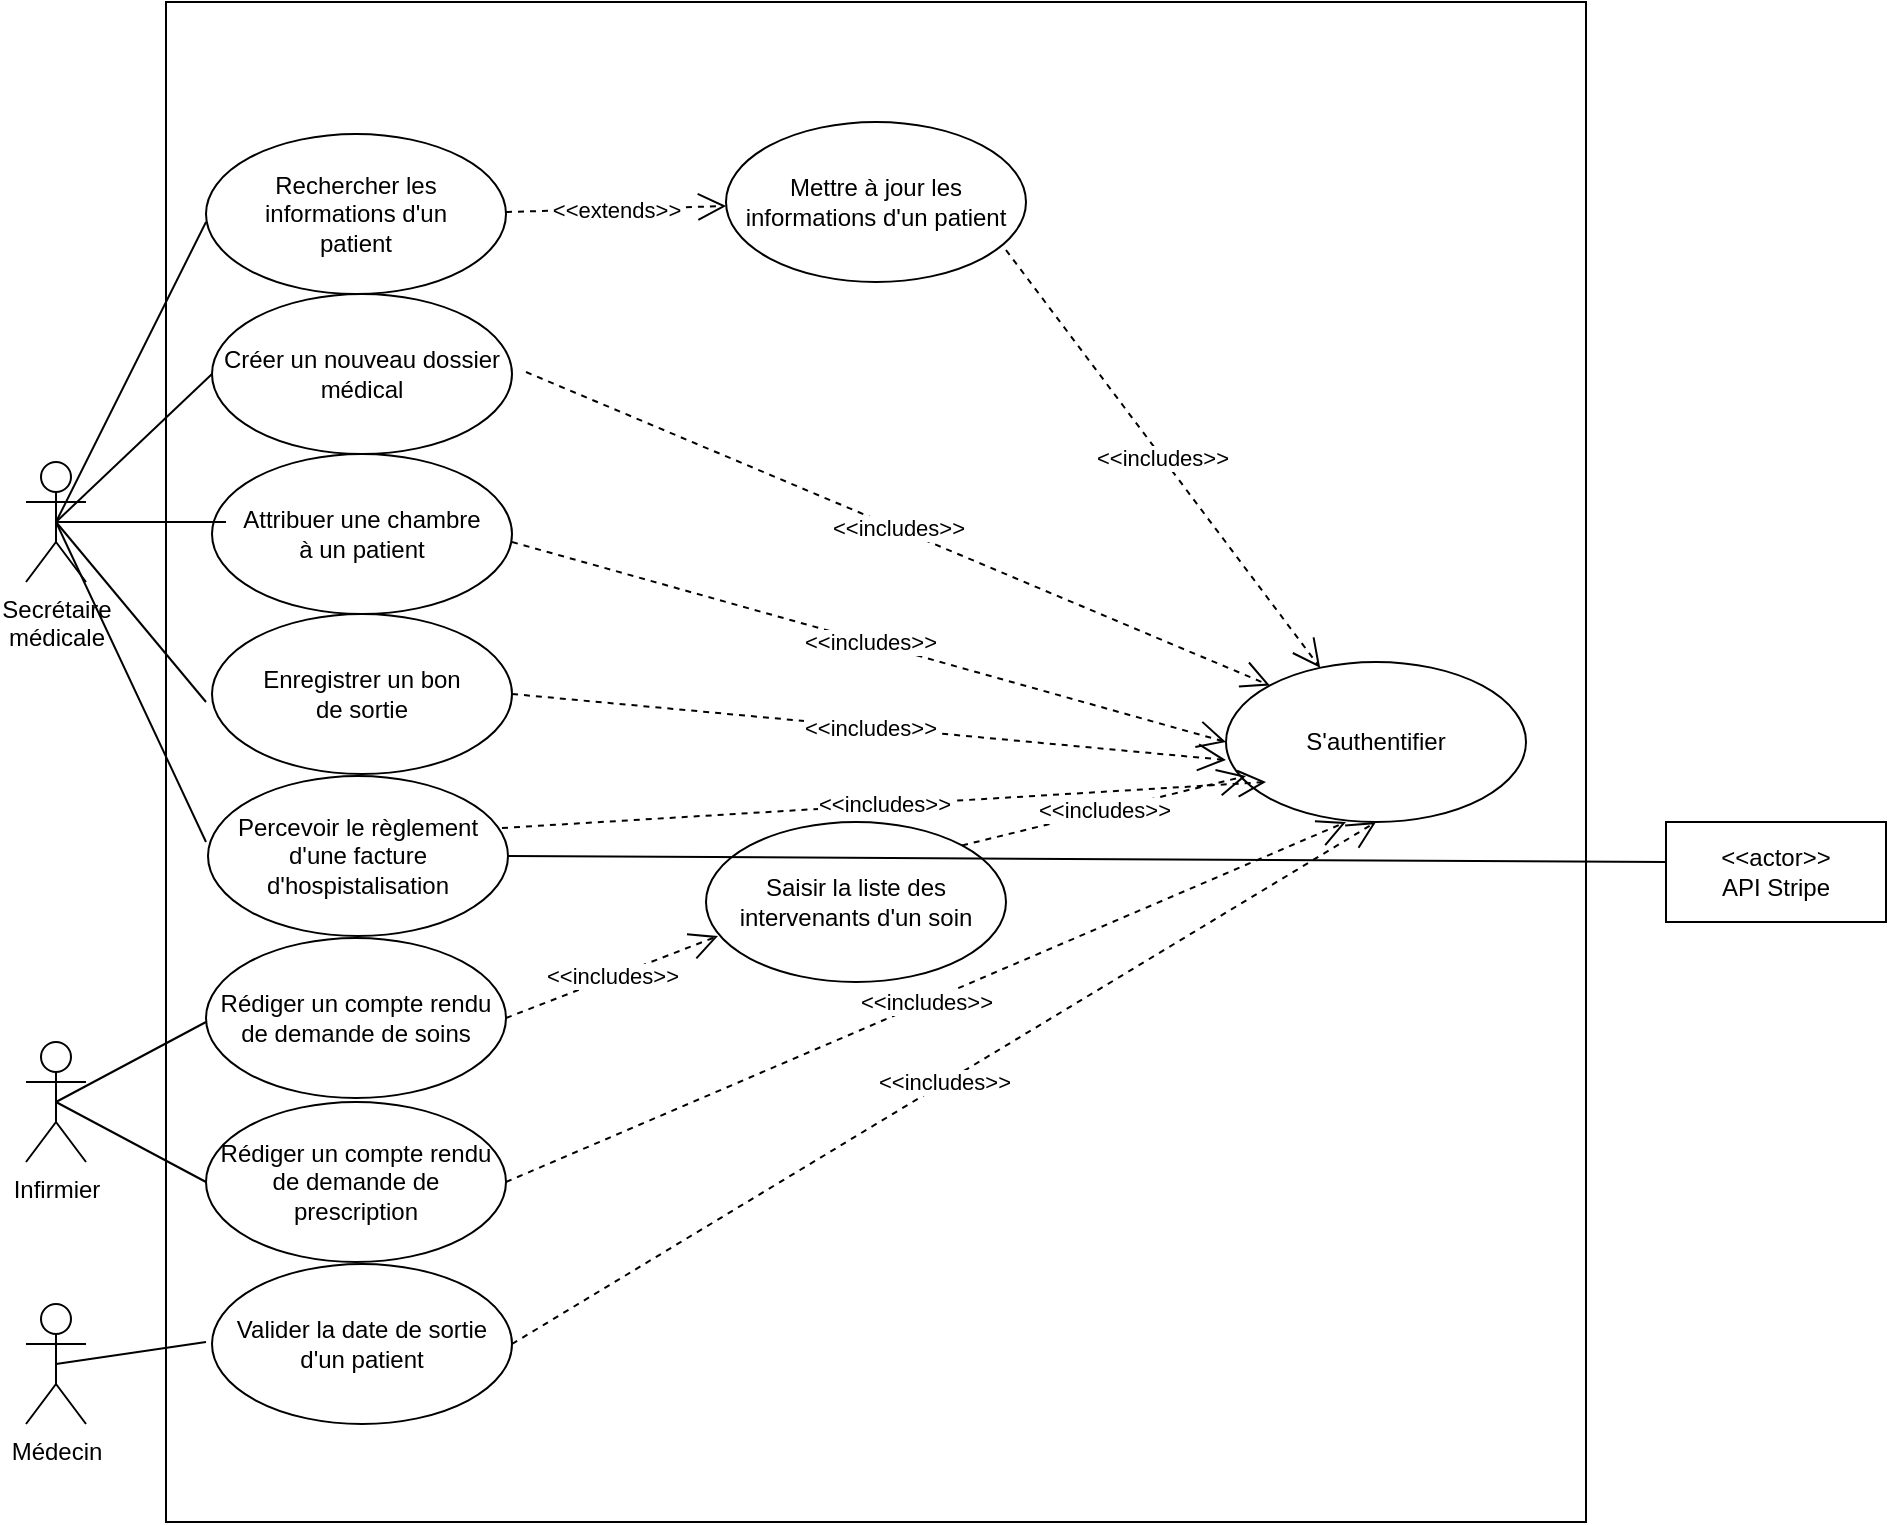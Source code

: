 <mxfile version="21.3.7" type="github" pages="2">
  <diagram name="Page-1" id="vLnumNjU1Ve4iZGHAOc5">
    <mxGraphModel dx="1332" dy="1869" grid="1" gridSize="10" guides="1" tooltips="1" connect="1" arrows="1" fold="1" page="1" pageScale="1" pageWidth="827" pageHeight="1169" math="0" shadow="0">
      <root>
        <mxCell id="0" />
        <mxCell id="1" parent="0" />
        <mxCell id="pTkRZTTF7Y6ZZpJIStuh-13" value="" style="rounded=0;whiteSpace=wrap;html=1;" vertex="1" parent="1">
          <mxGeometry x="90" y="-250" width="710" height="760" as="geometry" />
        </mxCell>
        <mxCell id="pTkRZTTF7Y6ZZpJIStuh-1" value="Rédiger un compte rendu de demande de prescription" style="ellipse;whiteSpace=wrap;html=1;" vertex="1" parent="1">
          <mxGeometry x="110" y="300" width="150" height="80" as="geometry" />
        </mxCell>
        <mxCell id="pTkRZTTF7Y6ZZpJIStuh-2" value="Rédiger un compte rendu de demande de soins" style="ellipse;whiteSpace=wrap;html=1;" vertex="1" parent="1">
          <mxGeometry x="110" y="218" width="150" height="80" as="geometry" />
        </mxCell>
        <mxCell id="pTkRZTTF7Y6ZZpJIStuh-3" value="Valider la date de sortie d&#39;un patient" style="ellipse;whiteSpace=wrap;html=1;" vertex="1" parent="1">
          <mxGeometry x="113" y="381" width="150" height="80" as="geometry" />
        </mxCell>
        <mxCell id="pTkRZTTF7Y6ZZpJIStuh-4" value="Percevoir le règlement d&#39;une facture d&#39;hospistalisation" style="ellipse;whiteSpace=wrap;html=1;" vertex="1" parent="1">
          <mxGeometry x="111" y="137" width="150" height="80" as="geometry" />
        </mxCell>
        <mxCell id="pTkRZTTF7Y6ZZpJIStuh-5" value="&lt;div&gt;Enregistrer un bon &lt;br&gt;&lt;/div&gt;&lt;div&gt;de sortie&lt;/div&gt;" style="ellipse;whiteSpace=wrap;html=1;" vertex="1" parent="1">
          <mxGeometry x="113" y="56" width="150" height="80" as="geometry" />
        </mxCell>
        <mxCell id="pTkRZTTF7Y6ZZpJIStuh-6" value="&lt;div&gt;Attribuer une chambre &lt;br&gt;&lt;/div&gt;&lt;div&gt;à un patient&lt;br&gt;&lt;/div&gt;" style="ellipse;whiteSpace=wrap;html=1;" vertex="1" parent="1">
          <mxGeometry x="113" y="-24" width="150" height="80" as="geometry" />
        </mxCell>
        <mxCell id="pTkRZTTF7Y6ZZpJIStuh-7" value="Créer un nouveau dossier médical" style="ellipse;whiteSpace=wrap;html=1;" vertex="1" parent="1">
          <mxGeometry x="113" y="-104" width="150" height="80" as="geometry" />
        </mxCell>
        <mxCell id="pTkRZTTF7Y6ZZpJIStuh-8" value="&lt;div&gt;Rechercher les informations d&#39;un &lt;br&gt;&lt;/div&gt;&lt;div&gt;patient&lt;br&gt;&lt;/div&gt;" style="ellipse;whiteSpace=wrap;html=1;" vertex="1" parent="1">
          <mxGeometry x="110" y="-184" width="150" height="80" as="geometry" />
        </mxCell>
        <mxCell id="pTkRZTTF7Y6ZZpJIStuh-9" value="Mettre à jour les informations d&#39;un patient" style="ellipse;whiteSpace=wrap;html=1;" vertex="1" parent="1">
          <mxGeometry x="370" y="-190" width="150" height="80" as="geometry" />
        </mxCell>
        <mxCell id="pTkRZTTF7Y6ZZpJIStuh-10" value="Saisir la liste des intervenants d&#39;un soin" style="ellipse;whiteSpace=wrap;html=1;" vertex="1" parent="1">
          <mxGeometry x="360" y="160" width="150" height="80" as="geometry" />
        </mxCell>
        <mxCell id="pTkRZTTF7Y6ZZpJIStuh-11" value="&lt;div&gt;S&#39;authentifier&lt;/div&gt;" style="ellipse;whiteSpace=wrap;html=1;" vertex="1" parent="1">
          <mxGeometry x="620" y="80" width="150" height="80" as="geometry" />
        </mxCell>
        <mxCell id="pTkRZTTF7Y6ZZpJIStuh-14" value="&lt;div&gt;&amp;lt;&amp;lt;actor&amp;gt;&amp;gt;&lt;/div&gt;&lt;div&gt;API Stripe&lt;br&gt;&lt;/div&gt;" style="html=1;whiteSpace=wrap;" vertex="1" parent="1">
          <mxGeometry x="840" y="160" width="110" height="50" as="geometry" />
        </mxCell>
        <mxCell id="pTkRZTTF7Y6ZZpJIStuh-15" value="" style="endArrow=none;html=1;rounded=0;exitX=1;exitY=0.5;exitDx=0;exitDy=0;" edge="1" parent="1" source="pTkRZTTF7Y6ZZpJIStuh-4">
          <mxGeometry width="50" height="50" relative="1" as="geometry">
            <mxPoint x="790" y="230" as="sourcePoint" />
            <mxPoint x="840" y="180" as="targetPoint" />
          </mxGeometry>
        </mxCell>
        <mxCell id="pTkRZTTF7Y6ZZpJIStuh-16" value="&amp;lt;&amp;lt;extends&amp;gt;&amp;gt;" style="endArrow=open;endSize=12;dashed=1;html=1;rounded=0;" edge="1" parent="1" target="pTkRZTTF7Y6ZZpJIStuh-9">
          <mxGeometry width="160" relative="1" as="geometry">
            <mxPoint x="260" y="-145" as="sourcePoint" />
            <mxPoint x="420" y="-145" as="targetPoint" />
          </mxGeometry>
        </mxCell>
        <mxCell id="pTkRZTTF7Y6ZZpJIStuh-18" value="&amp;lt;&amp;lt;includes&amp;gt;&amp;gt;" style="endArrow=open;endSize=12;dashed=1;html=1;rounded=0;" edge="1" parent="1" target="pTkRZTTF7Y6ZZpJIStuh-11">
          <mxGeometry width="160" relative="1" as="geometry">
            <mxPoint x="510" y="-126" as="sourcePoint" />
            <mxPoint x="670" y="-126" as="targetPoint" />
          </mxGeometry>
        </mxCell>
        <mxCell id="pTkRZTTF7Y6ZZpJIStuh-19" value="&amp;lt;&amp;lt;includes&amp;gt;&amp;gt;" style="endArrow=open;endSize=12;dashed=1;html=1;rounded=0;entryX=0;entryY=0;entryDx=0;entryDy=0;" edge="1" parent="1" target="pTkRZTTF7Y6ZZpJIStuh-11">
          <mxGeometry width="160" relative="1" as="geometry">
            <mxPoint x="270" y="-65" as="sourcePoint" />
            <mxPoint x="430" y="-65" as="targetPoint" />
          </mxGeometry>
        </mxCell>
        <mxCell id="pTkRZTTF7Y6ZZpJIStuh-20" value="&amp;lt;&amp;lt;includes&amp;gt;&amp;gt;" style="endArrow=open;endSize=12;dashed=1;html=1;rounded=0;entryX=0;entryY=0.5;entryDx=0;entryDy=0;" edge="1" parent="1" target="pTkRZTTF7Y6ZZpJIStuh-11">
          <mxGeometry width="160" relative="1" as="geometry">
            <mxPoint x="263" y="20" as="sourcePoint" />
            <mxPoint x="423" y="20" as="targetPoint" />
          </mxGeometry>
        </mxCell>
        <mxCell id="pTkRZTTF7Y6ZZpJIStuh-21" value="&amp;lt;&amp;lt;includes&amp;gt;&amp;gt;" style="endArrow=open;endSize=12;dashed=1;html=1;rounded=0;exitX=1;exitY=0.5;exitDx=0;exitDy=0;" edge="1" parent="1" source="pTkRZTTF7Y6ZZpJIStuh-5">
          <mxGeometry width="160" relative="1" as="geometry">
            <mxPoint x="460" y="129" as="sourcePoint" />
            <mxPoint x="620" y="129" as="targetPoint" />
          </mxGeometry>
        </mxCell>
        <mxCell id="pTkRZTTF7Y6ZZpJIStuh-22" value="&amp;lt;&amp;lt;includes&amp;gt;&amp;gt;" style="endArrow=open;endSize=12;dashed=1;html=1;rounded=0;exitX=0.98;exitY=0.325;exitDx=0;exitDy=0;exitPerimeter=0;" edge="1" parent="1" source="pTkRZTTF7Y6ZZpJIStuh-4">
          <mxGeometry width="160" relative="1" as="geometry">
            <mxPoint x="480" y="140" as="sourcePoint" />
            <mxPoint x="640" y="140" as="targetPoint" />
          </mxGeometry>
        </mxCell>
        <mxCell id="pTkRZTTF7Y6ZZpJIStuh-23" value="&amp;lt;&amp;lt;includes&amp;gt;&amp;gt;" style="endArrow=open;endSize=12;dashed=1;html=1;rounded=0;exitX=1;exitY=0.5;exitDx=0;exitDy=0;entryX=0.04;entryY=0.713;entryDx=0;entryDy=0;entryPerimeter=0;" edge="1" parent="1" source="pTkRZTTF7Y6ZZpJIStuh-2" target="pTkRZTTF7Y6ZZpJIStuh-10">
          <mxGeometry width="160" relative="1" as="geometry">
            <mxPoint x="500" y="158" as="sourcePoint" />
            <mxPoint x="630" y="180" as="targetPoint" />
          </mxGeometry>
        </mxCell>
        <mxCell id="pTkRZTTF7Y6ZZpJIStuh-26" value="&amp;lt;&amp;lt;includes&amp;gt;&amp;gt;" style="endArrow=open;endSize=12;dashed=1;html=1;rounded=0;exitX=1;exitY=0;exitDx=0;exitDy=0;" edge="1" parent="1" source="pTkRZTTF7Y6ZZpJIStuh-10">
          <mxGeometry width="160" relative="1" as="geometry">
            <mxPoint x="470" y="137" as="sourcePoint" />
            <mxPoint x="630" y="137" as="targetPoint" />
          </mxGeometry>
        </mxCell>
        <mxCell id="pTkRZTTF7Y6ZZpJIStuh-27" value="&amp;lt;&amp;lt;includes&amp;gt;&amp;gt;" style="endArrow=open;endSize=12;dashed=1;html=1;rounded=0;exitX=1;exitY=0.5;exitDx=0;exitDy=0;" edge="1" parent="1" source="pTkRZTTF7Y6ZZpJIStuh-1">
          <mxGeometry width="160" relative="1" as="geometry">
            <mxPoint x="520" y="160" as="sourcePoint" />
            <mxPoint x="680" y="160" as="targetPoint" />
          </mxGeometry>
        </mxCell>
        <mxCell id="pTkRZTTF7Y6ZZpJIStuh-28" value="&amp;lt;&amp;lt;includes&amp;gt;&amp;gt;" style="endArrow=open;endSize=12;dashed=1;html=1;rounded=0;entryX=0.5;entryY=1;entryDx=0;entryDy=0;exitX=1;exitY=0.5;exitDx=0;exitDy=0;" edge="1" parent="1" source="pTkRZTTF7Y6ZZpJIStuh-3" target="pTkRZTTF7Y6ZZpJIStuh-11">
          <mxGeometry width="160" relative="1" as="geometry">
            <mxPoint x="550" y="296" as="sourcePoint" />
            <mxPoint x="710" y="296" as="targetPoint" />
          </mxGeometry>
        </mxCell>
        <mxCell id="pTkRZTTF7Y6ZZpJIStuh-29" value="&lt;div&gt;Secrétaire&lt;/div&gt;&lt;div&gt;médicale&lt;br&gt;&lt;/div&gt;" style="shape=umlActor;verticalLabelPosition=bottom;verticalAlign=top;html=1;" vertex="1" parent="1">
          <mxGeometry x="20" y="-20" width="30" height="60" as="geometry" />
        </mxCell>
        <mxCell id="pTkRZTTF7Y6ZZpJIStuh-30" value="Infirmier" style="shape=umlActor;verticalLabelPosition=bottom;verticalAlign=top;html=1;" vertex="1" parent="1">
          <mxGeometry x="20" y="270" width="30" height="60" as="geometry" />
        </mxCell>
        <mxCell id="pTkRZTTF7Y6ZZpJIStuh-31" value="Médecin" style="shape=umlActor;verticalLabelPosition=bottom;verticalAlign=top;html=1;" vertex="1" parent="1">
          <mxGeometry x="20" y="401" width="30" height="60" as="geometry" />
        </mxCell>
        <mxCell id="pTkRZTTF7Y6ZZpJIStuh-32" value="" style="endArrow=none;html=1;rounded=0;exitX=0.5;exitY=0.5;exitDx=0;exitDy=0;exitPerimeter=0;" edge="1" parent="1" source="pTkRZTTF7Y6ZZpJIStuh-29">
          <mxGeometry width="50" height="50" relative="1" as="geometry">
            <mxPoint x="60" y="-90" as="sourcePoint" />
            <mxPoint x="110" y="-140" as="targetPoint" />
          </mxGeometry>
        </mxCell>
        <mxCell id="pTkRZTTF7Y6ZZpJIStuh-33" value="" style="endArrow=none;html=1;rounded=0;exitX=0.5;exitY=0.5;exitDx=0;exitDy=0;exitPerimeter=0;entryX=0;entryY=0.5;entryDx=0;entryDy=0;" edge="1" parent="1" source="pTkRZTTF7Y6ZZpJIStuh-29" target="pTkRZTTF7Y6ZZpJIStuh-7">
          <mxGeometry width="50" height="50" relative="1" as="geometry">
            <mxPoint x="80" y="10" as="sourcePoint" />
            <mxPoint x="130" y="-40" as="targetPoint" />
          </mxGeometry>
        </mxCell>
        <mxCell id="pTkRZTTF7Y6ZZpJIStuh-34" value="" style="endArrow=none;html=1;rounded=0;exitX=0.5;exitY=0.5;exitDx=0;exitDy=0;exitPerimeter=0;" edge="1" parent="1" source="pTkRZTTF7Y6ZZpJIStuh-29">
          <mxGeometry width="50" height="50" relative="1" as="geometry">
            <mxPoint x="70" y="60" as="sourcePoint" />
            <mxPoint x="120" y="10" as="targetPoint" />
          </mxGeometry>
        </mxCell>
        <mxCell id="pTkRZTTF7Y6ZZpJIStuh-35" value="" style="endArrow=none;html=1;rounded=0;exitX=0.5;exitY=0.5;exitDx=0;exitDy=0;exitPerimeter=0;" edge="1" parent="1" source="pTkRZTTF7Y6ZZpJIStuh-29">
          <mxGeometry width="50" height="50" relative="1" as="geometry">
            <mxPoint x="60" y="150" as="sourcePoint" />
            <mxPoint x="110" y="100" as="targetPoint" />
          </mxGeometry>
        </mxCell>
        <mxCell id="pTkRZTTF7Y6ZZpJIStuh-36" value="" style="endArrow=none;html=1;rounded=0;exitX=0.5;exitY=0.5;exitDx=0;exitDy=0;exitPerimeter=0;" edge="1" parent="1" source="pTkRZTTF7Y6ZZpJIStuh-29">
          <mxGeometry width="50" height="50" relative="1" as="geometry">
            <mxPoint x="60" y="220" as="sourcePoint" />
            <mxPoint x="110" y="170" as="targetPoint" />
          </mxGeometry>
        </mxCell>
        <mxCell id="pTkRZTTF7Y6ZZpJIStuh-37" value="" style="endArrow=none;html=1;rounded=0;exitX=0.5;exitY=0.5;exitDx=0;exitDy=0;exitPerimeter=0;" edge="1" parent="1" source="pTkRZTTF7Y6ZZpJIStuh-30">
          <mxGeometry width="50" height="50" relative="1" as="geometry">
            <mxPoint x="60" y="310" as="sourcePoint" />
            <mxPoint x="110" y="260" as="targetPoint" />
          </mxGeometry>
        </mxCell>
        <mxCell id="pTkRZTTF7Y6ZZpJIStuh-38" value="" style="endArrow=none;html=1;rounded=0;exitX=0.5;exitY=0.5;exitDx=0;exitDy=0;exitPerimeter=0;" edge="1" parent="1" source="pTkRZTTF7Y6ZZpJIStuh-30">
          <mxGeometry width="50" height="50" relative="1" as="geometry">
            <mxPoint x="60" y="390" as="sourcePoint" />
            <mxPoint x="110" y="340" as="targetPoint" />
          </mxGeometry>
        </mxCell>
        <mxCell id="pTkRZTTF7Y6ZZpJIStuh-39" value="" style="endArrow=none;html=1;rounded=0;exitX=0.5;exitY=0.5;exitDx=0;exitDy=0;exitPerimeter=0;" edge="1" parent="1" source="pTkRZTTF7Y6ZZpJIStuh-31">
          <mxGeometry width="50" height="50" relative="1" as="geometry">
            <mxPoint x="60" y="470" as="sourcePoint" />
            <mxPoint x="110" y="420" as="targetPoint" />
          </mxGeometry>
        </mxCell>
      </root>
    </mxGraphModel>
  </diagram>
  <diagram id="m4cAPKakYWd15hxo228c" name="Page-2">
    <mxGraphModel dx="1025" dy="538" grid="1" gridSize="10" guides="1" tooltips="1" connect="1" arrows="1" fold="1" page="1" pageScale="1" pageWidth="827" pageHeight="1169" math="0" shadow="0">
      <root>
        <mxCell id="0" />
        <mxCell id="1" parent="0" />
        <mxCell id="ZjQmV5YwdC3DuKv6BYCM-1" value="Employé" style="swimlane;fontStyle=0;childLayout=stackLayout;horizontal=1;startSize=26;fillColor=none;horizontalStack=0;resizeParent=1;resizeParentMax=0;resizeLast=0;collapsible=1;marginBottom=0;whiteSpace=wrap;html=1;" vertex="1" parent="1">
          <mxGeometry x="390" y="90" width="240" height="168" as="geometry" />
        </mxCell>
        <mxCell id="ZjQmV5YwdC3DuKv6BYCM-2" value="&lt;div&gt;type:enum(medecin_specialiste, infirmier, &lt;br&gt;&lt;/div&gt;&lt;div&gt;aide_soignant)&lt;br&gt;&lt;/div&gt;" style="text;strokeColor=none;fillColor=none;align=left;verticalAlign=top;spacingLeft=4;spacingRight=4;overflow=hidden;rotatable=0;points=[[0,0.5],[1,0.5]];portConstraint=eastwest;whiteSpace=wrap;html=1;" vertex="1" parent="ZjQmV5YwdC3DuKv6BYCM-1">
          <mxGeometry y="26" width="240" height="38" as="geometry" />
        </mxCell>
        <mxCell id="ZjQmV5YwdC3DuKv6BYCM-4" value="nom:String" style="text;strokeColor=none;fillColor=none;align=left;verticalAlign=top;spacingLeft=4;spacingRight=4;overflow=hidden;rotatable=0;points=[[0,0.5],[1,0.5]];portConstraint=eastwest;whiteSpace=wrap;html=1;" vertex="1" parent="ZjQmV5YwdC3DuKv6BYCM-1">
          <mxGeometry y="64" width="240" height="26" as="geometry" />
        </mxCell>
        <mxCell id="ZjQmV5YwdC3DuKv6BYCM-5" value="telephone:String" style="text;strokeColor=none;fillColor=none;align=left;verticalAlign=top;spacingLeft=4;spacingRight=4;overflow=hidden;rotatable=0;points=[[0,0.5],[1,0.5]];portConstraint=eastwest;whiteSpace=wrap;html=1;" vertex="1" parent="ZjQmV5YwdC3DuKv6BYCM-1">
          <mxGeometry y="90" width="240" height="26" as="geometry" />
        </mxCell>
        <mxCell id="ZjQmV5YwdC3DuKv6BYCM-6" value="login:String" style="text;strokeColor=none;fillColor=none;align=left;verticalAlign=top;spacingLeft=4;spacingRight=4;overflow=hidden;rotatable=0;points=[[0,0.5],[1,0.5]];portConstraint=eastwest;whiteSpace=wrap;html=1;" vertex="1" parent="ZjQmV5YwdC3DuKv6BYCM-1">
          <mxGeometry y="116" width="240" height="26" as="geometry" />
        </mxCell>
        <mxCell id="ZjQmV5YwdC3DuKv6BYCM-7" value="motdePasse:String" style="text;strokeColor=none;fillColor=none;align=left;verticalAlign=top;spacingLeft=4;spacingRight=4;overflow=hidden;rotatable=0;points=[[0,0.5],[1,0.5]];portConstraint=eastwest;whiteSpace=wrap;html=1;" vertex="1" parent="ZjQmV5YwdC3DuKv6BYCM-1">
          <mxGeometry y="142" width="240" height="26" as="geometry" />
        </mxCell>
        <mxCell id="ZjQmV5YwdC3DuKv6BYCM-8" value="Infirmier(e)" style="swimlane;fontStyle=0;childLayout=stackLayout;horizontal=1;startSize=26;fillColor=none;horizontalStack=0;resizeParent=1;resizeParentMax=0;resizeLast=0;collapsible=1;marginBottom=0;whiteSpace=wrap;html=1;" vertex="1" parent="1">
          <mxGeometry x="670" y="90" width="140" height="52" as="geometry" />
        </mxCell>
        <mxCell id="ZjQmV5YwdC3DuKv6BYCM-9" value="infirmierId:int" style="text;strokeColor=none;fillColor=none;align=left;verticalAlign=top;spacingLeft=4;spacingRight=4;overflow=hidden;rotatable=0;points=[[0,0.5],[1,0.5]];portConstraint=eastwest;whiteSpace=wrap;html=1;" vertex="1" parent="ZjQmV5YwdC3DuKv6BYCM-8">
          <mxGeometry y="26" width="140" height="26" as="geometry" />
        </mxCell>
        <mxCell id="ZjQmV5YwdC3DuKv6BYCM-12" value="Aide-soignant(e)" style="swimlane;fontStyle=0;childLayout=stackLayout;horizontal=1;startSize=26;fillColor=none;horizontalStack=0;resizeParent=1;resizeParentMax=0;resizeLast=0;collapsible=1;marginBottom=0;whiteSpace=wrap;html=1;" vertex="1" parent="1">
          <mxGeometry x="670" y="200" width="140" height="52" as="geometry" />
        </mxCell>
        <mxCell id="ZjQmV5YwdC3DuKv6BYCM-13" value="aideSoignanteId:int" style="text;strokeColor=none;fillColor=none;align=left;verticalAlign=top;spacingLeft=4;spacingRight=4;overflow=hidden;rotatable=0;points=[[0,0.5],[1,0.5]];portConstraint=eastwest;whiteSpace=wrap;html=1;" vertex="1" parent="ZjQmV5YwdC3DuKv6BYCM-12">
          <mxGeometry y="26" width="140" height="26" as="geometry" />
        </mxCell>
        <mxCell id="ZjQmV5YwdC3DuKv6BYCM-14" value="Médecin" style="swimlane;fontStyle=0;childLayout=stackLayout;horizontal=1;startSize=26;fillColor=none;horizontalStack=0;resizeParent=1;resizeParentMax=0;resizeLast=0;collapsible=1;marginBottom=0;whiteSpace=wrap;html=1;" vertex="1" parent="1">
          <mxGeometry x="460" y="311" width="140" height="52" as="geometry" />
        </mxCell>
        <mxCell id="ZjQmV5YwdC3DuKv6BYCM-15" value="medecinId:int" style="text;strokeColor=none;fillColor=none;align=left;verticalAlign=top;spacingLeft=4;spacingRight=4;overflow=hidden;rotatable=0;points=[[0,0.5],[1,0.5]];portConstraint=eastwest;whiteSpace=wrap;html=1;" vertex="1" parent="ZjQmV5YwdC3DuKv6BYCM-14">
          <mxGeometry y="26" width="140" height="26" as="geometry" />
        </mxCell>
        <mxCell id="ZjQmV5YwdC3DuKv6BYCM-17" value="Service" style="swimlane;fontStyle=0;childLayout=stackLayout;horizontal=1;startSize=26;fillColor=none;horizontalStack=0;resizeParent=1;resizeParentMax=0;resizeLast=0;collapsible=1;marginBottom=0;whiteSpace=wrap;html=1;" vertex="1" parent="1">
          <mxGeometry x="210" y="180" width="140" height="78" as="geometry" />
        </mxCell>
        <mxCell id="ZjQmV5YwdC3DuKv6BYCM-18" value="nom:String" style="text;strokeColor=none;fillColor=none;align=left;verticalAlign=top;spacingLeft=4;spacingRight=4;overflow=hidden;rotatable=0;points=[[0,0.5],[1,0.5]];portConstraint=eastwest;whiteSpace=wrap;html=1;" vertex="1" parent="ZjQmV5YwdC3DuKv6BYCM-17">
          <mxGeometry y="26" width="140" height="26" as="geometry" />
        </mxCell>
        <mxCell id="ZjQmV5YwdC3DuKv6BYCM-19" value="code:String" style="text;strokeColor=none;fillColor=none;align=left;verticalAlign=top;spacingLeft=4;spacingRight=4;overflow=hidden;rotatable=0;points=[[0,0.5],[1,0.5]];portConstraint=eastwest;whiteSpace=wrap;html=1;" vertex="1" parent="ZjQmV5YwdC3DuKv6BYCM-17">
          <mxGeometry y="52" width="140" height="26" as="geometry" />
        </mxCell>
        <mxCell id="ZjQmV5YwdC3DuKv6BYCM-21" value="Hopital" style="swimlane;fontStyle=0;childLayout=stackLayout;horizontal=1;startSize=26;fillColor=none;horizontalStack=0;resizeParent=1;resizeParentMax=0;resizeLast=0;collapsible=1;marginBottom=0;whiteSpace=wrap;html=1;" vertex="1" parent="1">
          <mxGeometry x="20" y="180" width="140" height="78" as="geometry" />
        </mxCell>
        <mxCell id="ZjQmV5YwdC3DuKv6BYCM-22" value="nom:String" style="text;strokeColor=none;fillColor=none;align=left;verticalAlign=top;spacingLeft=4;spacingRight=4;overflow=hidden;rotatable=0;points=[[0,0.5],[1,0.5]];portConstraint=eastwest;whiteSpace=wrap;html=1;" vertex="1" parent="ZjQmV5YwdC3DuKv6BYCM-21">
          <mxGeometry y="26" width="140" height="26" as="geometry" />
        </mxCell>
        <mxCell id="ZjQmV5YwdC3DuKv6BYCM-23" value="codePostal:String" style="text;strokeColor=none;fillColor=none;align=left;verticalAlign=top;spacingLeft=4;spacingRight=4;overflow=hidden;rotatable=0;points=[[0,0.5],[1,0.5]];portConstraint=eastwest;whiteSpace=wrap;html=1;" vertex="1" parent="ZjQmV5YwdC3DuKv6BYCM-21">
          <mxGeometry y="52" width="140" height="26" as="geometry" />
        </mxCell>
        <mxCell id="ZjQmV5YwdC3DuKv6BYCM-24" value="Chambre" style="swimlane;fontStyle=0;childLayout=stackLayout;horizontal=1;startSize=26;fillColor=none;horizontalStack=0;resizeParent=1;resizeParentMax=0;resizeLast=0;collapsible=1;marginBottom=0;whiteSpace=wrap;html=1;" vertex="1" parent="1">
          <mxGeometry x="20" y="290" width="140" height="78" as="geometry" />
        </mxCell>
        <mxCell id="ZjQmV5YwdC3DuKv6BYCM-25" value="numero:int" style="text;strokeColor=none;fillColor=none;align=left;verticalAlign=top;spacingLeft=4;spacingRight=4;overflow=hidden;rotatable=0;points=[[0,0.5],[1,0.5]];portConstraint=eastwest;whiteSpace=wrap;html=1;" vertex="1" parent="ZjQmV5YwdC3DuKv6BYCM-24">
          <mxGeometry y="26" width="140" height="26" as="geometry" />
        </mxCell>
        <mxCell id="ZjQmV5YwdC3DuKv6BYCM-26" value="type:String" style="text;strokeColor=none;fillColor=none;align=left;verticalAlign=top;spacingLeft=4;spacingRight=4;overflow=hidden;rotatable=0;points=[[0,0.5],[1,0.5]];portConstraint=eastwest;whiteSpace=wrap;html=1;" vertex="1" parent="ZjQmV5YwdC3DuKv6BYCM-24">
          <mxGeometry y="52" width="140" height="26" as="geometry" />
        </mxCell>
        <mxCell id="ZjQmV5YwdC3DuKv6BYCM-27" value="Lit" style="swimlane;fontStyle=0;childLayout=stackLayout;horizontal=1;startSize=26;fillColor=none;horizontalStack=0;resizeParent=1;resizeParentMax=0;resizeLast=0;collapsible=1;marginBottom=0;whiteSpace=wrap;html=1;" vertex="1" parent="1">
          <mxGeometry x="20" y="390" width="140" height="78" as="geometry" />
        </mxCell>
        <mxCell id="ZjQmV5YwdC3DuKv6BYCM-28" value="numero:int" style="text;strokeColor=none;fillColor=none;align=left;verticalAlign=top;spacingLeft=4;spacingRight=4;overflow=hidden;rotatable=0;points=[[0,0.5],[1,0.5]];portConstraint=eastwest;whiteSpace=wrap;html=1;" vertex="1" parent="ZjQmV5YwdC3DuKv6BYCM-27">
          <mxGeometry y="26" width="140" height="26" as="geometry" />
        </mxCell>
        <mxCell id="ZjQmV5YwdC3DuKv6BYCM-29" value="type:String" style="text;strokeColor=none;fillColor=none;align=left;verticalAlign=top;spacingLeft=4;spacingRight=4;overflow=hidden;rotatable=0;points=[[0,0.5],[1,0.5]];portConstraint=eastwest;whiteSpace=wrap;html=1;" vertex="1" parent="ZjQmV5YwdC3DuKv6BYCM-27">
          <mxGeometry y="52" width="140" height="26" as="geometry" />
        </mxCell>
        <mxCell id="ZjQmV5YwdC3DuKv6BYCM-30" value="Hospitalisation" style="swimlane;fontStyle=0;childLayout=stackLayout;horizontal=1;startSize=26;fillColor=none;horizontalStack=0;resizeParent=1;resizeParentMax=0;resizeLast=0;collapsible=1;marginBottom=0;whiteSpace=wrap;html=1;" vertex="1" parent="1">
          <mxGeometry x="214" y="298" width="140" height="78" as="geometry" />
        </mxCell>
        <mxCell id="ZjQmV5YwdC3DuKv6BYCM-31" value="dateEntree:date" style="text;strokeColor=none;fillColor=none;align=left;verticalAlign=top;spacingLeft=4;spacingRight=4;overflow=hidden;rotatable=0;points=[[0,0.5],[1,0.5]];portConstraint=eastwest;whiteSpace=wrap;html=1;" vertex="1" parent="ZjQmV5YwdC3DuKv6BYCM-30">
          <mxGeometry y="26" width="140" height="26" as="geometry" />
        </mxCell>
        <mxCell id="ZjQmV5YwdC3DuKv6BYCM-32" value="dateSortie:date" style="text;strokeColor=none;fillColor=none;align=left;verticalAlign=top;spacingLeft=4;spacingRight=4;overflow=hidden;rotatable=0;points=[[0,0.5],[1,0.5]];portConstraint=eastwest;whiteSpace=wrap;html=1;" vertex="1" parent="ZjQmV5YwdC3DuKv6BYCM-30">
          <mxGeometry y="52" width="140" height="26" as="geometry" />
        </mxCell>
        <mxCell id="ZjQmV5YwdC3DuKv6BYCM-34" value="Dossier médical" style="swimlane;fontStyle=0;childLayout=stackLayout;horizontal=1;startSize=26;fillColor=none;horizontalStack=0;resizeParent=1;resizeParentMax=0;resizeLast=0;collapsible=1;marginBottom=0;whiteSpace=wrap;html=1;" vertex="1" parent="1">
          <mxGeometry x="214" y="400" width="240" height="104" as="geometry" />
        </mxCell>
        <mxCell id="ZjQmV5YwdC3DuKv6BYCM-36" value="numeroPatient:String" style="text;strokeColor=none;fillColor=none;align=left;verticalAlign=top;spacingLeft=4;spacingRight=4;overflow=hidden;rotatable=0;points=[[0,0.5],[1,0.5]];portConstraint=eastwest;whiteSpace=wrap;html=1;" vertex="1" parent="ZjQmV5YwdC3DuKv6BYCM-34">
          <mxGeometry y="26" width="240" height="26" as="geometry" />
        </mxCell>
        <mxCell id="ZjQmV5YwdC3DuKv6BYCM-37" value="numeroSecuriteSociale:String" style="text;strokeColor=none;fillColor=none;align=left;verticalAlign=top;spacingLeft=4;spacingRight=4;overflow=hidden;rotatable=0;points=[[0,0.5],[1,0.5]];portConstraint=eastwest;whiteSpace=wrap;html=1;" vertex="1" parent="ZjQmV5YwdC3DuKv6BYCM-34">
          <mxGeometry y="52" width="240" height="26" as="geometry" />
        </mxCell>
        <mxCell id="ZjQmV5YwdC3DuKv6BYCM-38" value="Mutuelle:String" style="text;strokeColor=none;fillColor=none;align=left;verticalAlign=top;spacingLeft=4;spacingRight=4;overflow=hidden;rotatable=0;points=[[0,0.5],[1,0.5]];portConstraint=eastwest;whiteSpace=wrap;html=1;" vertex="1" parent="ZjQmV5YwdC3DuKv6BYCM-34">
          <mxGeometry y="78" width="240" height="26" as="geometry" />
        </mxCell>
        <mxCell id="ZjQmV5YwdC3DuKv6BYCM-40" value="Soin" style="swimlane;fontStyle=0;childLayout=stackLayout;horizontal=1;startSize=26;fillColor=none;horizontalStack=0;resizeParent=1;resizeParentMax=0;resizeLast=0;collapsible=1;marginBottom=0;whiteSpace=wrap;html=1;" vertex="1" parent="1">
          <mxGeometry x="500" y="400" width="140" height="78" as="geometry" />
        </mxCell>
        <mxCell id="ZjQmV5YwdC3DuKv6BYCM-41" value="numero:int" style="text;strokeColor=none;fillColor=none;align=left;verticalAlign=top;spacingLeft=4;spacingRight=4;overflow=hidden;rotatable=0;points=[[0,0.5],[1,0.5]];portConstraint=eastwest;whiteSpace=wrap;html=1;" vertex="1" parent="ZjQmV5YwdC3DuKv6BYCM-40">
          <mxGeometry y="26" width="140" height="26" as="geometry" />
        </mxCell>
        <mxCell id="ZjQmV5YwdC3DuKv6BYCM-42" value="description:String" style="text;strokeColor=none;fillColor=none;align=left;verticalAlign=top;spacingLeft=4;spacingRight=4;overflow=hidden;rotatable=0;points=[[0,0.5],[1,0.5]];portConstraint=eastwest;whiteSpace=wrap;html=1;" vertex="1" parent="ZjQmV5YwdC3DuKv6BYCM-40">
          <mxGeometry y="52" width="140" height="26" as="geometry" />
        </mxCell>
      </root>
    </mxGraphModel>
  </diagram>
</mxfile>
